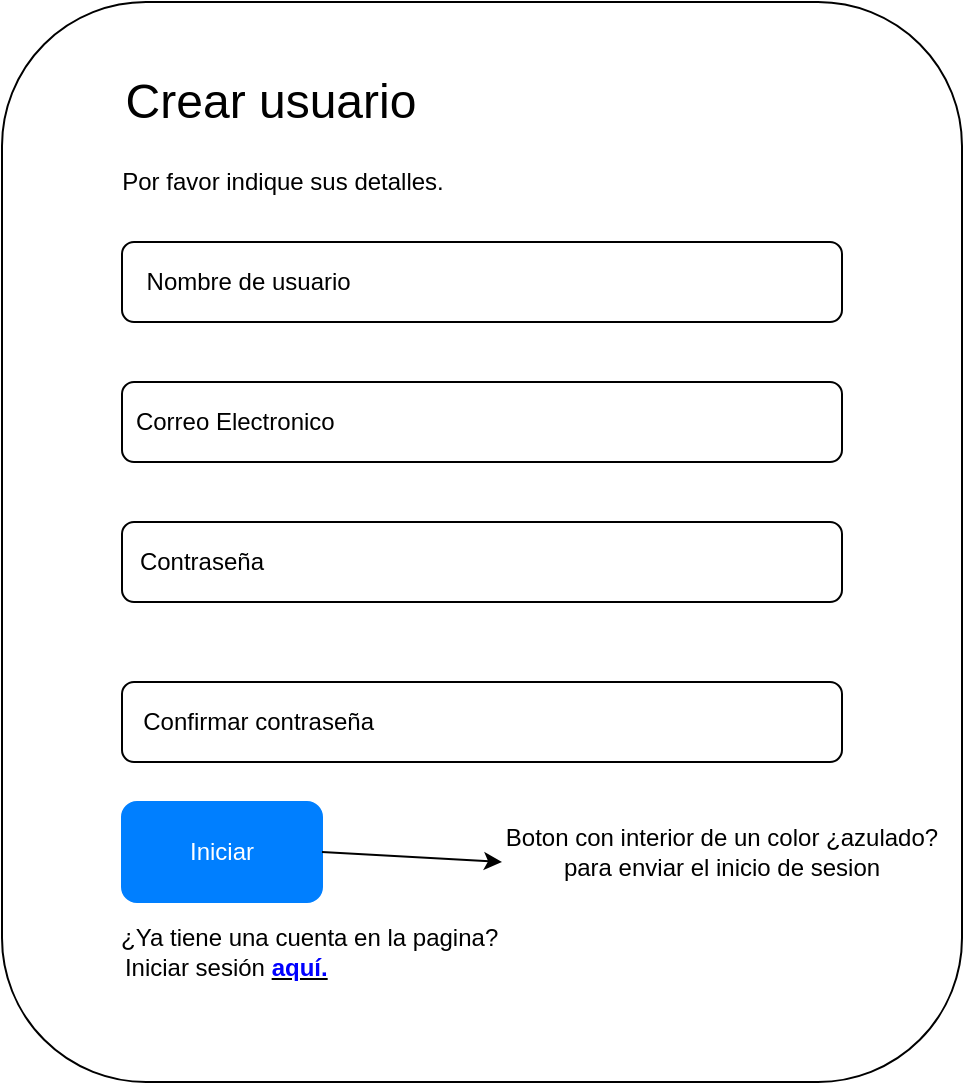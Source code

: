 <mxfile version="13.7.3" type="github" pages="2">
  <diagram id="nvdBFDoKT1455C5fFc9Z" name="Page-1">
    <mxGraphModel dx="1662" dy="762" grid="1" gridSize="10" guides="1" tooltips="1" connect="1" arrows="1" fold="1" page="1" pageScale="1" pageWidth="827" pageHeight="1169" math="0" shadow="0">
      <root>
        <mxCell id="0" />
        <mxCell id="1" parent="0" />
        <mxCell id="ottgJahFPIsLLnnK-_JQ-1" value="" style="rounded=1;whiteSpace=wrap;html=1;" parent="1" vertex="1">
          <mxGeometry x="200" y="80" width="480" height="540" as="geometry" />
        </mxCell>
        <mxCell id="ottgJahFPIsLLnnK-_JQ-4" value="Nombre de usuario&amp;nbsp; &amp;nbsp; &amp;nbsp; &amp;nbsp; &amp;nbsp; &amp;nbsp; &amp;nbsp; &amp;nbsp; &amp;nbsp; &amp;nbsp; &amp;nbsp; &amp;nbsp; &amp;nbsp; &amp;nbsp; &amp;nbsp; &amp;nbsp; &amp;nbsp; &amp;nbsp; &amp;nbsp; &amp;nbsp; &amp;nbsp; &amp;nbsp; &amp;nbsp; &amp;nbsp; &amp;nbsp; &amp;nbsp; &amp;nbsp; &amp;nbsp; &amp;nbsp; &amp;nbsp; &amp;nbsp; &amp;nbsp; &amp;nbsp; &amp;nbsp; &amp;nbsp;&amp;nbsp;" style="rounded=1;whiteSpace=wrap;html=1;" parent="1" vertex="1">
          <mxGeometry x="260" y="200" width="360" height="40" as="geometry" />
        </mxCell>
        <mxCell id="ottgJahFPIsLLnnK-_JQ-5" value="Contraseña&amp;nbsp; &amp;nbsp; &amp;nbsp; &amp;nbsp; &amp;nbsp; &amp;nbsp; &amp;nbsp; &amp;nbsp; &amp;nbsp; &amp;nbsp; &amp;nbsp; &amp;nbsp; &amp;nbsp; &amp;nbsp; &amp;nbsp; &amp;nbsp; &amp;nbsp; &amp;nbsp; &amp;nbsp; &amp;nbsp; &amp;nbsp; &amp;nbsp; &amp;nbsp; &amp;nbsp; &amp;nbsp; &amp;nbsp; &amp;nbsp; &amp;nbsp; &amp;nbsp; &amp;nbsp; &amp;nbsp; &amp;nbsp; &amp;nbsp; &amp;nbsp; &amp;nbsp; &amp;nbsp; &amp;nbsp; &amp;nbsp; &amp;nbsp; &amp;nbsp; &amp;nbsp; &amp;nbsp;&amp;nbsp;" style="rounded=1;whiteSpace=wrap;html=1;" parent="1" vertex="1">
          <mxGeometry x="260" y="340" width="360" height="40" as="geometry" />
        </mxCell>
        <mxCell id="ottgJahFPIsLLnnK-_JQ-7" value="&lt;font style=&quot;font-size: 24px&quot;&gt;Crear usuario&lt;/font&gt;" style="text;html=1;resizable=0;autosize=1;align=center;verticalAlign=middle;points=[];fillColor=none;strokeColor=none;rounded=0;" parent="1" vertex="1">
          <mxGeometry x="254" y="120" width="160" height="20" as="geometry" />
        </mxCell>
        <mxCell id="ottgJahFPIsLLnnK-_JQ-8" value="Por favor indique sus detalles." style="text;html=1;resizable=0;autosize=1;align=center;verticalAlign=middle;points=[];fillColor=none;strokeColor=none;rounded=0;" parent="1" vertex="1">
          <mxGeometry x="250" y="160" width="180" height="20" as="geometry" />
        </mxCell>
        <mxCell id="ottgJahFPIsLLnnK-_JQ-9" value="Confirmar contraseña&amp;nbsp; &amp;nbsp; &amp;nbsp; &amp;nbsp; &amp;nbsp; &amp;nbsp; &amp;nbsp; &amp;nbsp; &amp;nbsp; &amp;nbsp; &amp;nbsp; &amp;nbsp; &amp;nbsp; &amp;nbsp; &amp;nbsp; &amp;nbsp; &amp;nbsp; &amp;nbsp; &amp;nbsp; &amp;nbsp; &amp;nbsp; &amp;nbsp; &amp;nbsp; &amp;nbsp; &amp;nbsp; &amp;nbsp; &amp;nbsp; &amp;nbsp; &amp;nbsp; &amp;nbsp; &amp;nbsp; &amp;nbsp; &amp;nbsp; &amp;nbsp;" style="rounded=1;whiteSpace=wrap;html=1;" parent="1" vertex="1">
          <mxGeometry x="260" y="420" width="360" height="40" as="geometry" />
        </mxCell>
        <mxCell id="ottgJahFPIsLLnnK-_JQ-10" value="Correo Electronico&amp;nbsp; &amp;nbsp; &amp;nbsp; &amp;nbsp; &amp;nbsp; &amp;nbsp; &amp;nbsp; &amp;nbsp; &amp;nbsp; &amp;nbsp; &amp;nbsp; &amp;nbsp; &amp;nbsp; &amp;nbsp; &amp;nbsp; &amp;nbsp; &amp;nbsp; &amp;nbsp; &amp;nbsp; &amp;nbsp; &amp;nbsp; &amp;nbsp; &amp;nbsp; &amp;nbsp; &amp;nbsp; &amp;nbsp; &amp;nbsp; &amp;nbsp; &amp;nbsp; &amp;nbsp; &amp;nbsp; &amp;nbsp; &amp;nbsp; &amp;nbsp; &amp;nbsp; &amp;nbsp; &amp;nbsp;&amp;nbsp;" style="rounded=1;whiteSpace=wrap;html=1;" parent="1" vertex="1">
          <mxGeometry x="260" y="270" width="360" height="40" as="geometry" />
        </mxCell>
        <mxCell id="ottgJahFPIsLLnnK-_JQ-11" value="¿Ya tiene una cuenta en la pagina?&amp;nbsp;&lt;br&gt;Iniciar sesión &lt;u style=&quot;background-color: rgb(255 , 255 , 255)&quot;&gt;&lt;b&gt;&lt;font color=&quot;#0000ff&quot;&gt;aquí.&lt;/font&gt;&lt;/b&gt;&lt;/u&gt;&amp;nbsp; &amp;nbsp; &amp;nbsp; &amp;nbsp; &amp;nbsp; &amp;nbsp; &amp;nbsp; &amp;nbsp; &amp;nbsp; &amp;nbsp; &amp;nbsp; &amp;nbsp; &amp;nbsp;&amp;nbsp;" style="text;html=1;resizable=0;autosize=1;align=center;verticalAlign=middle;points=[];fillColor=none;strokeColor=none;rounded=0;" parent="1" vertex="1">
          <mxGeometry x="250" y="540" width="210" height="30" as="geometry" />
        </mxCell>
        <mxCell id="ottgJahFPIsLLnnK-_JQ-13" value="&lt;font color=&quot;#ffffff&quot;&gt;Iniciar&lt;/font&gt;" style="rounded=1;whiteSpace=wrap;html=1;fillColor=#007FFF;strokeColor=#007FFF;" parent="1" vertex="1">
          <mxGeometry x="260" y="480" width="100" height="50" as="geometry" />
        </mxCell>
        <mxCell id="ottgJahFPIsLLnnK-_JQ-15" value="" style="endArrow=classic;html=1;exitX=1;exitY=0.5;exitDx=0;exitDy=0;entryX=0;entryY=0.75;entryDx=0;entryDy=0;" parent="1" source="ottgJahFPIsLLnnK-_JQ-13" target="ottgJahFPIsLLnnK-_JQ-17" edge="1">
          <mxGeometry width="50" height="50" relative="1" as="geometry">
            <mxPoint x="550" y="390" as="sourcePoint" />
            <mxPoint x="600" y="340" as="targetPoint" />
          </mxGeometry>
        </mxCell>
        <mxCell id="ottgJahFPIsLLnnK-_JQ-17" value="Boton con interior de un color ¿azulado? para enviar el inicio de sesion" style="text;html=1;strokeColor=none;fillColor=none;align=center;verticalAlign=middle;whiteSpace=wrap;rounded=0;" parent="1" vertex="1">
          <mxGeometry x="450" y="495" width="220" height="20" as="geometry" />
        </mxCell>
      </root>
    </mxGraphModel>
  </diagram>
  <diagram id="6oaEw7-HmLzPgRL-ptHl" name="Page-2">
    <mxGraphModel dx="1662" dy="762" grid="1" gridSize="10" guides="1" tooltips="1" connect="1" arrows="1" fold="1" page="1" pageScale="1" pageWidth="827" pageHeight="1169" math="0" shadow="0">
      <root>
        <mxCell id="eLVJ1m37jkyr0umghwO1-0" />
        <mxCell id="eLVJ1m37jkyr0umghwO1-1" parent="eLVJ1m37jkyr0umghwO1-0" />
      </root>
    </mxGraphModel>
  </diagram>
</mxfile>
